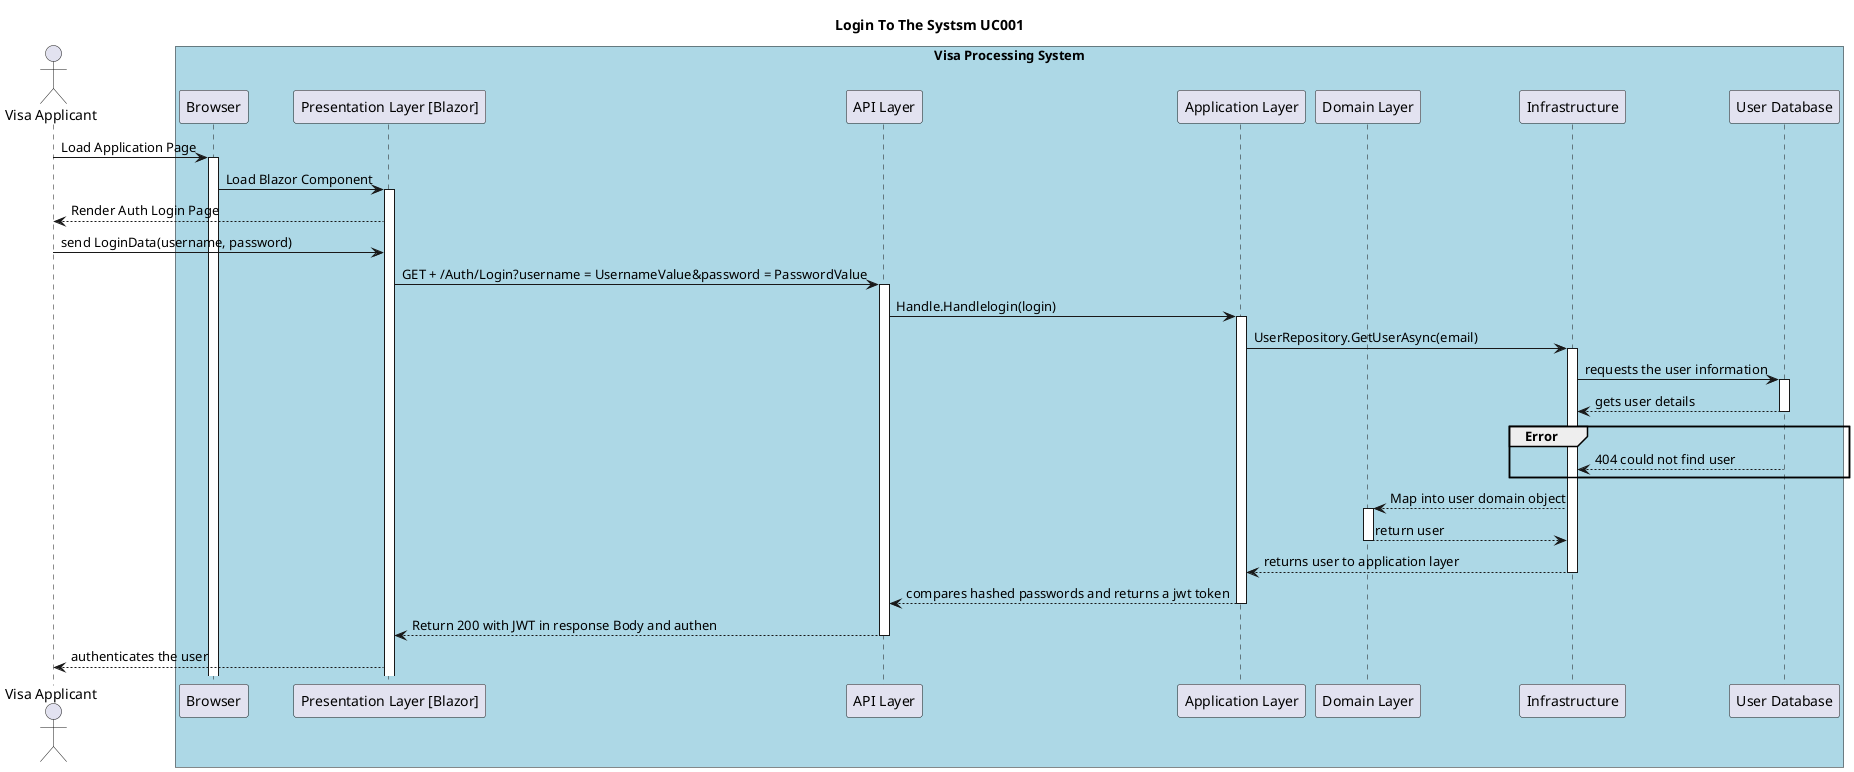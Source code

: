 @startuml

title Login To The Systsm UC001

actor "Visa Applicant" as VisaApplicant

box "Visa Processing System" #LightBlue
    participant "Browser" as Browser
    participant "Presentation Layer [Blazor]" as Presentation
    participant "API Layer" as ApiLayer  
    participant "Application Layer" as Application
    participant "Domain Layer" as Domain
    participant "Infrastructure" as Infrastructure  
    participant "User Database" as External

    VisaApplicant -> Browser: Load Application Page
    activate Browser

    Browser -> Presentation: Load Blazor Component
    activate Presentation

    Presentation --> VisaApplicant: Render Auth Login Page

    VisaApplicant -> Presentation: send LoginData(username, password)

    Presentation -> ApiLayer  : GET + /Auth/Login?username = UsernameValue&password = PasswordValue
    activate ApiLayer  

    ApiLayer   -> Application: Handle.Handlelogin(login)
    activate Application

    Application -> Infrastructure  : UserRepository.GetUserAsync(email)
    activate Infrastructure  

    Infrastructure   -> External: requests the user information
    activate External

    External --> Infrastructure  : gets user details
    deactivate External

    group Error
    External --> Infrastructure: 404 could not find user
    end

    Infrastructure --> Domain  : Map into user domain object
    activate Domain

    Domain --> Infrastructure  : return user
    deactivate Domain

    Infrastructure   --> Application: returns user to application layer
    deactivate Infrastructure   

    Application --> ApiLayer  : compares hashed passwords and returns a jwt token
    deactivate Application

    ApiLayer   --> Presentation: Return 200 with JWT in response Body and authen
    deactivate ApiLayer   

    Presentation --> VisaApplicant: authenticates the user
end box
@enduml
